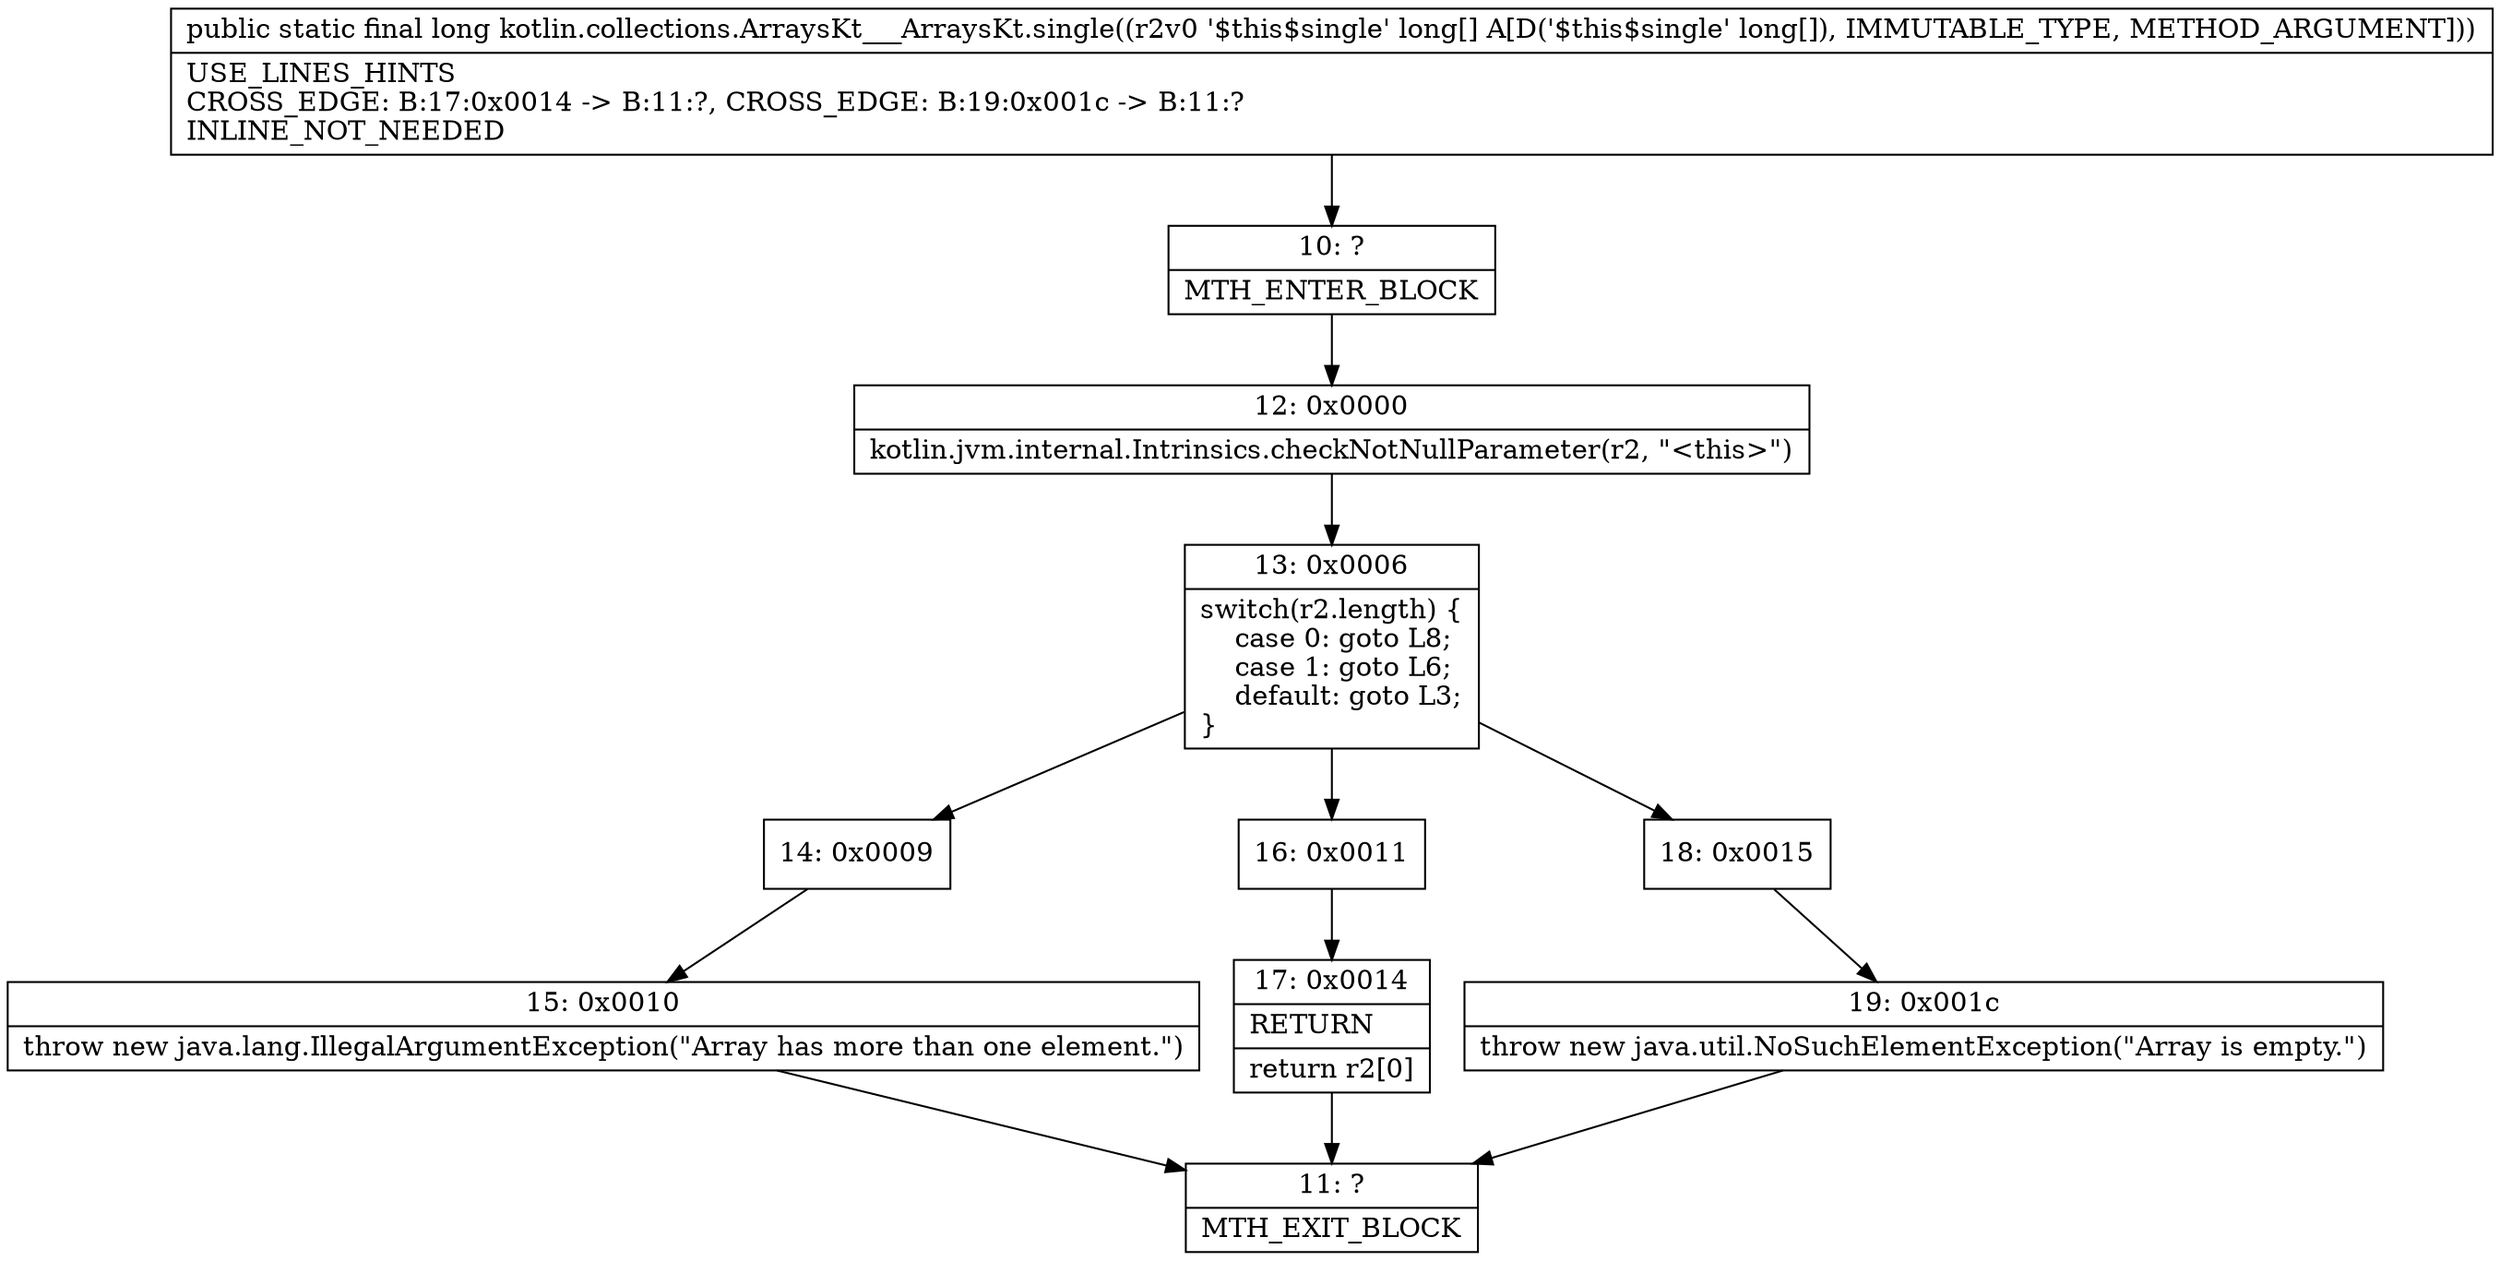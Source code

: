 digraph "CFG forkotlin.collections.ArraysKt___ArraysKt.single([J)J" {
Node_10 [shape=record,label="{10\:\ ?|MTH_ENTER_BLOCK\l}"];
Node_12 [shape=record,label="{12\:\ 0x0000|kotlin.jvm.internal.Intrinsics.checkNotNullParameter(r2, \"\<this\>\")\l}"];
Node_13 [shape=record,label="{13\:\ 0x0006|switch(r2.length) \{\l    case 0: goto L8;\l    case 1: goto L6;\l    default: goto L3;\l\}\l}"];
Node_14 [shape=record,label="{14\:\ 0x0009}"];
Node_15 [shape=record,label="{15\:\ 0x0010|throw new java.lang.IllegalArgumentException(\"Array has more than one element.\")\l}"];
Node_11 [shape=record,label="{11\:\ ?|MTH_EXIT_BLOCK\l}"];
Node_16 [shape=record,label="{16\:\ 0x0011}"];
Node_17 [shape=record,label="{17\:\ 0x0014|RETURN\l|return r2[0]\l}"];
Node_18 [shape=record,label="{18\:\ 0x0015}"];
Node_19 [shape=record,label="{19\:\ 0x001c|throw new java.util.NoSuchElementException(\"Array is empty.\")\l}"];
MethodNode[shape=record,label="{public static final long kotlin.collections.ArraysKt___ArraysKt.single((r2v0 '$this$single' long[] A[D('$this$single' long[]), IMMUTABLE_TYPE, METHOD_ARGUMENT]))  | USE_LINES_HINTS\lCROSS_EDGE: B:17:0x0014 \-\> B:11:?, CROSS_EDGE: B:19:0x001c \-\> B:11:?\lINLINE_NOT_NEEDED\l}"];
MethodNode -> Node_10;Node_10 -> Node_12;
Node_12 -> Node_13;
Node_13 -> Node_14;
Node_13 -> Node_16;
Node_13 -> Node_18;
Node_14 -> Node_15;
Node_15 -> Node_11;
Node_16 -> Node_17;
Node_17 -> Node_11;
Node_18 -> Node_19;
Node_19 -> Node_11;
}

